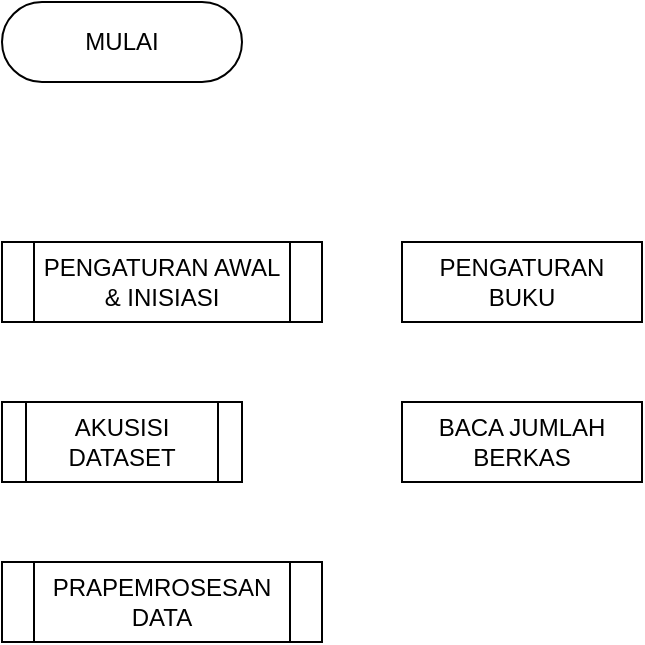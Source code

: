 <mxfile version="12.1.0" type="device" pages="1"><diagram id="-1TYR7DyUh0No8EHwXgn" name="Page-1"><mxGraphModel dx="1301" dy="1012" grid="1" gridSize="10" guides="1" tooltips="1" connect="1" arrows="1" fold="1" page="0" pageScale="1" pageWidth="1169" pageHeight="827" math="0" shadow="0"><root><mxCell id="0"/><mxCell id="1" parent="0"/><mxCell id="iprtFUjRpB-slxmbcxrL-1" value="MULAI" style="rounded=1;whiteSpace=wrap;html=1;arcSize=50;" vertex="1" parent="1"><mxGeometry x="320" y="-200" width="120" height="40" as="geometry"/></mxCell><mxCell id="iprtFUjRpB-slxmbcxrL-4" value="AKUSISI DATASET" style="shape=process;whiteSpace=wrap;html=1;backgroundOutline=1;" vertex="1" parent="1"><mxGeometry x="320" width="120" height="40" as="geometry"/></mxCell><mxCell id="iprtFUjRpB-slxmbcxrL-5" value="BACA JUMLAH BERKAS" style="rounded=0;whiteSpace=wrap;html=1;" vertex="1" parent="1"><mxGeometry x="520" width="120" height="40" as="geometry"/></mxCell><mxCell id="iprtFUjRpB-slxmbcxrL-6" value="PENGATURAN AWAL &amp;amp; INISIASI" style="shape=process;whiteSpace=wrap;html=1;backgroundOutline=1;" vertex="1" parent="1"><mxGeometry x="320" y="-80" width="160" height="40" as="geometry"/></mxCell><mxCell id="iprtFUjRpB-slxmbcxrL-7" value="PENGATURAN BUKU" style="rounded=0;whiteSpace=wrap;html=1;" vertex="1" parent="1"><mxGeometry x="520" y="-80" width="120" height="40" as="geometry"/></mxCell><mxCell id="iprtFUjRpB-slxmbcxrL-8" value="PRAPEMROSESAN DATA" style="shape=process;whiteSpace=wrap;html=1;backgroundOutline=1;" vertex="1" parent="1"><mxGeometry x="320" y="80" width="160" height="40" as="geometry"/></mxCell></root></mxGraphModel></diagram></mxfile>